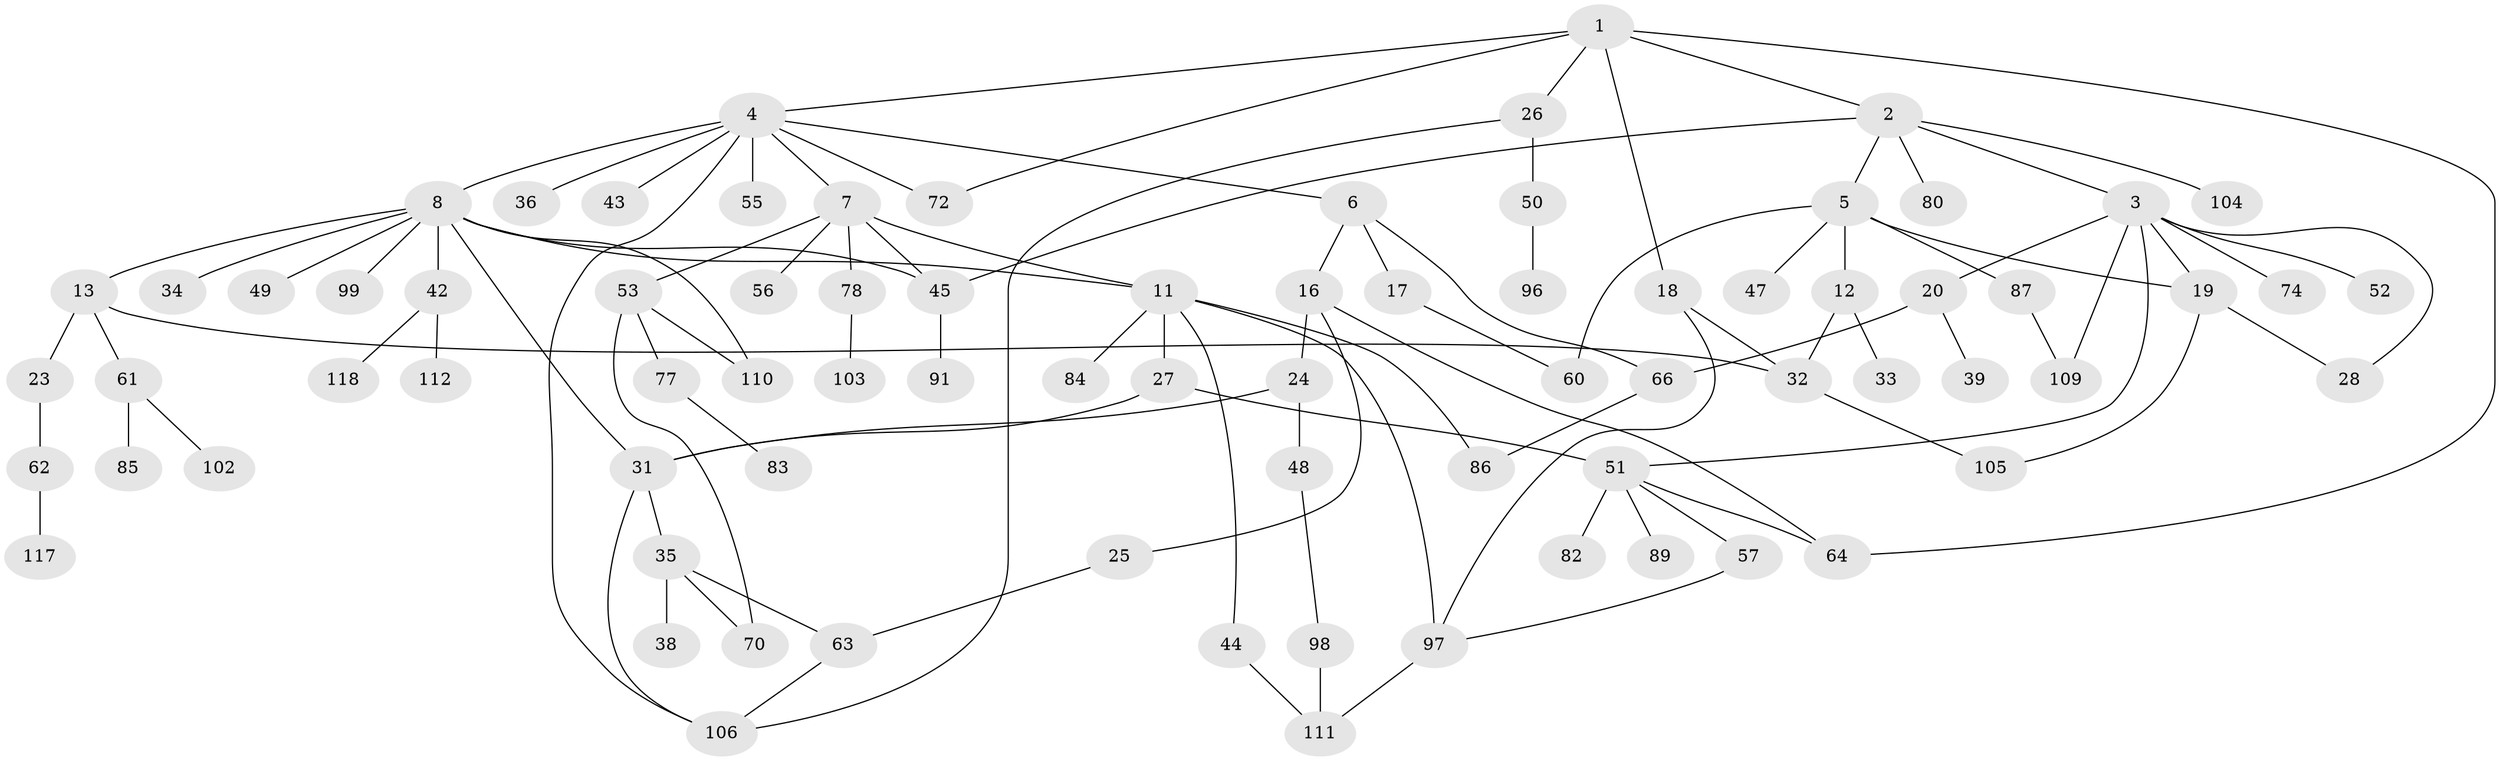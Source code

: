 // Generated by graph-tools (version 1.1) at 2025/51/02/27/25 19:51:36]
// undirected, 79 vertices, 106 edges
graph export_dot {
graph [start="1"]
  node [color=gray90,style=filled];
  1 [super="+14"];
  2 [super="+79"];
  3 [super="+40"];
  4 [super="+10"];
  5 [super="+30"];
  6 [super="+15"];
  7 [super="+29"];
  8 [super="+9"];
  11 [super="+22"];
  12 [super="+75"];
  13;
  16 [super="+21"];
  17;
  18;
  19 [super="+76"];
  20 [super="+58"];
  23 [super="+46"];
  24 [super="+73"];
  25;
  26 [super="+108"];
  27 [super="+41"];
  28;
  31 [super="+67"];
  32 [super="+95"];
  33 [super="+81"];
  34 [super="+68"];
  35 [super="+37"];
  36;
  38;
  39;
  42 [super="+59"];
  43;
  44;
  45 [super="+92"];
  47 [super="+69"];
  48;
  49;
  50;
  51 [super="+54"];
  52;
  53 [super="+71"];
  55 [super="+65"];
  56;
  57 [super="+88"];
  60 [super="+113"];
  61 [super="+100"];
  62 [super="+93"];
  63 [super="+90"];
  64 [super="+107"];
  66 [super="+94"];
  70;
  72;
  74 [super="+114"];
  77;
  78;
  80;
  82;
  83;
  84;
  85;
  86 [super="+115"];
  87;
  89;
  91;
  96;
  97 [super="+101"];
  98;
  99;
  102;
  103 [super="+116"];
  104;
  105;
  106;
  109;
  110;
  111;
  112;
  117;
  118;
  1 -- 2;
  1 -- 4;
  1 -- 18;
  1 -- 26;
  1 -- 64;
  1 -- 72;
  2 -- 3;
  2 -- 5;
  2 -- 104;
  2 -- 45;
  2 -- 80;
  3 -- 20;
  3 -- 51;
  3 -- 52;
  3 -- 74;
  3 -- 28;
  3 -- 109;
  3 -- 19;
  4 -- 6;
  4 -- 7;
  4 -- 8;
  4 -- 106;
  4 -- 36;
  4 -- 55;
  4 -- 72;
  4 -- 43;
  5 -- 12;
  5 -- 19;
  5 -- 47;
  5 -- 60;
  5 -- 87;
  6 -- 16;
  6 -- 17;
  6 -- 66;
  7 -- 53;
  7 -- 78;
  7 -- 56;
  7 -- 11;
  7 -- 45;
  8 -- 11;
  8 -- 31;
  8 -- 34;
  8 -- 42;
  8 -- 45;
  8 -- 49;
  8 -- 99;
  8 -- 13;
  8 -- 110;
  11 -- 44;
  11 -- 86;
  11 -- 97;
  11 -- 27;
  11 -- 84;
  12 -- 33;
  12 -- 32;
  13 -- 23;
  13 -- 61;
  13 -- 32;
  16 -- 24;
  16 -- 64;
  16 -- 25;
  17 -- 60;
  18 -- 32;
  18 -- 97;
  19 -- 28;
  19 -- 105;
  20 -- 39;
  20 -- 66;
  23 -- 62;
  24 -- 48;
  24 -- 31;
  25 -- 63;
  26 -- 50;
  26 -- 106;
  27 -- 51;
  27 -- 31;
  31 -- 35;
  31 -- 106;
  32 -- 105;
  35 -- 38;
  35 -- 70;
  35 -- 63;
  42 -- 112;
  42 -- 118;
  44 -- 111;
  45 -- 91;
  48 -- 98;
  50 -- 96;
  51 -- 57;
  51 -- 82;
  51 -- 64;
  51 -- 89;
  53 -- 110;
  53 -- 77;
  53 -- 70;
  57 -- 97;
  61 -- 85;
  61 -- 102;
  62 -- 117;
  63 -- 106;
  66 -- 86;
  77 -- 83;
  78 -- 103;
  87 -- 109;
  97 -- 111;
  98 -- 111;
}
